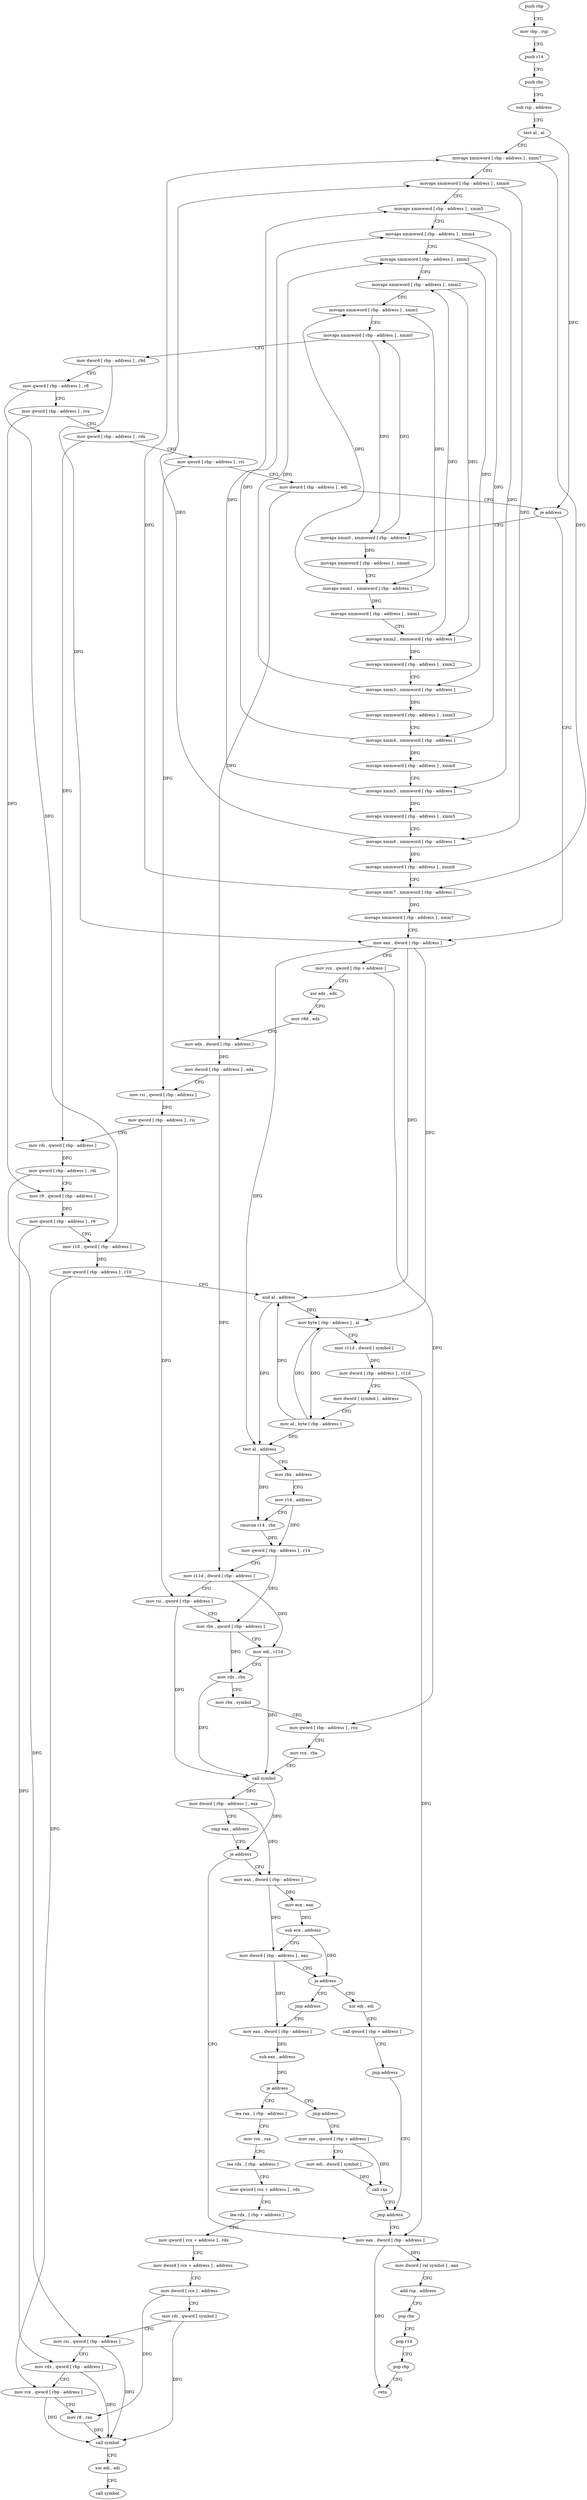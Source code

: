 digraph "func" {
"4265792" [label = "push rbp" ]
"4265793" [label = "mov rbp , rsp" ]
"4265796" [label = "push r14" ]
"4265798" [label = "push rbx" ]
"4265799" [label = "sub rsp , address" ]
"4265806" [label = "test al , al" ]
"4265808" [label = "movaps xmmword [ rbp - address ] , xmm7" ]
"4265815" [label = "movaps xmmword [ rbp - address ] , xmm6" ]
"4265822" [label = "movaps xmmword [ rbp - address ] , xmm5" ]
"4265829" [label = "movaps xmmword [ rbp - address ] , xmm4" ]
"4265836" [label = "movaps xmmword [ rbp - address ] , xmm3" ]
"4265843" [label = "movaps xmmword [ rbp - address ] , xmm2" ]
"4265850" [label = "movaps xmmword [ rbp - address ] , xmm1" ]
"4265857" [label = "movaps xmmword [ rbp - address ] , xmm0" ]
"4265864" [label = "mov dword [ rbp - address ] , r9d" ]
"4265871" [label = "mov qword [ rbp - address ] , r8" ]
"4265878" [label = "mov qword [ rbp - address ] , rcx" ]
"4265885" [label = "mov qword [ rbp - address ] , rdx" ]
"4265892" [label = "mov qword [ rbp - address ] , rsi" ]
"4265899" [label = "mov dword [ rbp - address ] , edi" ]
"4265905" [label = "je address" ]
"4266020" [label = "mov eax , dword [ rbp - address ]" ]
"4265911" [label = "movaps xmm0 , xmmword [ rbp - address ]" ]
"4266026" [label = "mov rcx , qword [ rbp + address ]" ]
"4266030" [label = "xor edx , edx" ]
"4266032" [label = "mov r8d , edx" ]
"4266035" [label = "mov edx , dword [ rbp - address ]" ]
"4266041" [label = "mov dword [ rbp - address ] , edx" ]
"4266044" [label = "mov rsi , qword [ rbp - address ]" ]
"4266051" [label = "mov qword [ rbp - address ] , rsi" ]
"4266055" [label = "mov rdi , qword [ rbp - address ]" ]
"4266062" [label = "mov qword [ rbp - address ] , rdi" ]
"4266066" [label = "mov r9 , qword [ rbp - address ]" ]
"4266073" [label = "mov qword [ rbp - address ] , r9" ]
"4266077" [label = "mov r10 , qword [ rbp - address ]" ]
"4266084" [label = "mov qword [ rbp - address ] , r10" ]
"4266088" [label = "and al , address" ]
"4266090" [label = "mov byte [ rbp - address ] , al" ]
"4266093" [label = "mov r11d , dword [ symbol ]" ]
"4266101" [label = "mov dword [ rbp - address ] , r11d" ]
"4266105" [label = "mov dword [ symbol ] , address" ]
"4266116" [label = "mov al , byte [ rbp - address ]" ]
"4266119" [label = "test al , address" ]
"4266121" [label = "mov rbx , address" ]
"4266131" [label = "mov r14 , address" ]
"4266141" [label = "cmovne r14 , rbx" ]
"4266145" [label = "mov qword [ rbp - address ] , r14" ]
"4266149" [label = "mov r11d , dword [ rbp - address ]" ]
"4266153" [label = "mov rsi , qword [ rbp - address ]" ]
"4266157" [label = "mov rbx , qword [ rbp - address ]" ]
"4266161" [label = "mov edi , r11d" ]
"4266164" [label = "mov rdx , rbx" ]
"4266167" [label = "mov rbx , symbol" ]
"4266177" [label = "mov qword [ rbp - address ] , rcx" ]
"4266184" [label = "mov rcx , rbx" ]
"4266187" [label = "call symbol" ]
"4266192" [label = "mov dword [ rbp - address ] , eax" ]
"4266195" [label = "cmp eax , address" ]
"4266198" [label = "je address" ]
"4266351" [label = "mov eax , dword [ rbp - address ]" ]
"4266204" [label = "mov eax , dword [ rbp - address ]" ]
"4265918" [label = "movaps xmmword [ rbp - address ] , xmm0" ]
"4265925" [label = "movaps xmm1 , xmmword [ rbp - address ]" ]
"4265932" [label = "movaps xmmword [ rbp - address ] , xmm1" ]
"4265939" [label = "movaps xmm2 , xmmword [ rbp - address ]" ]
"4265946" [label = "movaps xmmword [ rbp - address ] , xmm2" ]
"4265953" [label = "movaps xmm3 , xmmword [ rbp - address ]" ]
"4265960" [label = "movaps xmmword [ rbp - address ] , xmm3" ]
"4265967" [label = "movaps xmm4 , xmmword [ rbp - address ]" ]
"4265974" [label = "movaps xmmword [ rbp - address ] , xmm4" ]
"4265981" [label = "movaps xmm5 , xmmword [ rbp - address ]" ]
"4265988" [label = "movaps xmmword [ rbp - address ] , xmm5" ]
"4265995" [label = "movaps xmm6 , xmmword [ rbp - address ]" ]
"4266002" [label = "movaps xmmword [ rbp - address ] , xmm6" ]
"4266009" [label = "movaps xmm7 , xmmword [ rbp - address ]" ]
"4266016" [label = "movaps xmmword [ rbp - address ] , xmm7" ]
"4266354" [label = "mov dword [ rel symbol ] , eax" ]
"4266360" [label = "add rsp , address" ]
"4266367" [label = "pop rbx" ]
"4266368" [label = "pop r14" ]
"4266370" [label = "pop rbp" ]
"4266371" [label = "retn" ]
"4266207" [label = "mov ecx , eax" ]
"4266209" [label = "sub ecx , address" ]
"4266212" [label = "mov dword [ rbp - address ] , eax" ]
"4266218" [label = "je address" ]
"4266249" [label = "xor edi , edi" ]
"4266224" [label = "jmp address" ]
"4266251" [label = "call qword [ rbp + address ]" ]
"4266254" [label = "jmp address" ]
"4266346" [label = "jmp address" ]
"4266229" [label = "mov eax , dword [ rbp - address ]" ]
"4266235" [label = "sub eax , address" ]
"4266238" [label = "je address" ]
"4266259" [label = "lea rax , [ rbp - address ]" ]
"4266244" [label = "jmp address" ]
"4266263" [label = "mov rcx , rax" ]
"4266266" [label = "lea rdx , [ rbp - address ]" ]
"4266273" [label = "mov qword [ rcx + address ] , rdx" ]
"4266277" [label = "lea rdx , [ rbp + address ]" ]
"4266281" [label = "mov qword [ rcx + address ] , rdx" ]
"4266285" [label = "mov dword [ rcx + address ] , address" ]
"4266292" [label = "mov dword [ rcx ] , address" ]
"4266298" [label = "mov rdi , qword [ symbol ]" ]
"4266306" [label = "mov rsi , qword [ rbp - address ]" ]
"4266310" [label = "mov rdx , qword [ rbp - address ]" ]
"4266314" [label = "mov rcx , qword [ rbp - address ]" ]
"4266318" [label = "mov r8 , rax" ]
"4266321" [label = "call symbol" ]
"4266326" [label = "xor edi , edi" ]
"4266328" [label = "call symbol" ]
"4266333" [label = "mov rax , qword [ rbp + address ]" ]
"4266337" [label = "mov edi , dword [ symbol ]" ]
"4266344" [label = "call rax" ]
"4265792" -> "4265793" [ label = "CFG" ]
"4265793" -> "4265796" [ label = "CFG" ]
"4265796" -> "4265798" [ label = "CFG" ]
"4265798" -> "4265799" [ label = "CFG" ]
"4265799" -> "4265806" [ label = "CFG" ]
"4265806" -> "4265808" [ label = "CFG" ]
"4265806" -> "4265905" [ label = "DFG" ]
"4265808" -> "4265815" [ label = "CFG" ]
"4265808" -> "4266009" [ label = "DFG" ]
"4265815" -> "4265822" [ label = "CFG" ]
"4265815" -> "4265995" [ label = "DFG" ]
"4265822" -> "4265829" [ label = "CFG" ]
"4265822" -> "4265981" [ label = "DFG" ]
"4265829" -> "4265836" [ label = "CFG" ]
"4265829" -> "4265967" [ label = "DFG" ]
"4265836" -> "4265843" [ label = "CFG" ]
"4265836" -> "4265953" [ label = "DFG" ]
"4265843" -> "4265850" [ label = "CFG" ]
"4265843" -> "4265939" [ label = "DFG" ]
"4265850" -> "4265857" [ label = "CFG" ]
"4265850" -> "4265925" [ label = "DFG" ]
"4265857" -> "4265864" [ label = "CFG" ]
"4265857" -> "4265911" [ label = "DFG" ]
"4265864" -> "4265871" [ label = "CFG" ]
"4265864" -> "4266020" [ label = "DFG" ]
"4265871" -> "4265878" [ label = "CFG" ]
"4265871" -> "4266077" [ label = "DFG" ]
"4265878" -> "4265885" [ label = "CFG" ]
"4265878" -> "4266066" [ label = "DFG" ]
"4265885" -> "4265892" [ label = "CFG" ]
"4265885" -> "4266055" [ label = "DFG" ]
"4265892" -> "4265899" [ label = "CFG" ]
"4265892" -> "4266044" [ label = "DFG" ]
"4265899" -> "4265905" [ label = "CFG" ]
"4265899" -> "4266035" [ label = "DFG" ]
"4265905" -> "4266020" [ label = "CFG" ]
"4265905" -> "4265911" [ label = "CFG" ]
"4266020" -> "4266026" [ label = "CFG" ]
"4266020" -> "4266088" [ label = "DFG" ]
"4266020" -> "4266090" [ label = "DFG" ]
"4266020" -> "4266119" [ label = "DFG" ]
"4265911" -> "4265918" [ label = "DFG" ]
"4265911" -> "4265857" [ label = "DFG" ]
"4266026" -> "4266030" [ label = "CFG" ]
"4266026" -> "4266177" [ label = "DFG" ]
"4266030" -> "4266032" [ label = "CFG" ]
"4266032" -> "4266035" [ label = "CFG" ]
"4266035" -> "4266041" [ label = "DFG" ]
"4266041" -> "4266044" [ label = "CFG" ]
"4266041" -> "4266149" [ label = "DFG" ]
"4266044" -> "4266051" [ label = "DFG" ]
"4266051" -> "4266055" [ label = "CFG" ]
"4266051" -> "4266153" [ label = "DFG" ]
"4266055" -> "4266062" [ label = "DFG" ]
"4266062" -> "4266066" [ label = "CFG" ]
"4266062" -> "4266306" [ label = "DFG" ]
"4266066" -> "4266073" [ label = "DFG" ]
"4266073" -> "4266077" [ label = "CFG" ]
"4266073" -> "4266310" [ label = "DFG" ]
"4266077" -> "4266084" [ label = "DFG" ]
"4266084" -> "4266088" [ label = "CFG" ]
"4266084" -> "4266314" [ label = "DFG" ]
"4266088" -> "4266090" [ label = "DFG" ]
"4266088" -> "4266119" [ label = "DFG" ]
"4266090" -> "4266093" [ label = "CFG" ]
"4266090" -> "4266116" [ label = "DFG" ]
"4266093" -> "4266101" [ label = "DFG" ]
"4266101" -> "4266105" [ label = "CFG" ]
"4266101" -> "4266351" [ label = "DFG" ]
"4266105" -> "4266116" [ label = "CFG" ]
"4266116" -> "4266119" [ label = "DFG" ]
"4266116" -> "4266088" [ label = "DFG" ]
"4266116" -> "4266090" [ label = "DFG" ]
"4266119" -> "4266121" [ label = "CFG" ]
"4266119" -> "4266141" [ label = "DFG" ]
"4266121" -> "4266131" [ label = "CFG" ]
"4266131" -> "4266141" [ label = "CFG" ]
"4266131" -> "4266145" [ label = "DFG" ]
"4266141" -> "4266145" [ label = "DFG" ]
"4266145" -> "4266149" [ label = "CFG" ]
"4266145" -> "4266157" [ label = "DFG" ]
"4266149" -> "4266153" [ label = "CFG" ]
"4266149" -> "4266161" [ label = "DFG" ]
"4266153" -> "4266157" [ label = "CFG" ]
"4266153" -> "4266187" [ label = "DFG" ]
"4266157" -> "4266161" [ label = "CFG" ]
"4266157" -> "4266164" [ label = "DFG" ]
"4266161" -> "4266164" [ label = "CFG" ]
"4266161" -> "4266187" [ label = "DFG" ]
"4266164" -> "4266167" [ label = "CFG" ]
"4266164" -> "4266187" [ label = "DFG" ]
"4266167" -> "4266177" [ label = "CFG" ]
"4266177" -> "4266184" [ label = "CFG" ]
"4266184" -> "4266187" [ label = "CFG" ]
"4266187" -> "4266192" [ label = "DFG" ]
"4266187" -> "4266198" [ label = "DFG" ]
"4266192" -> "4266195" [ label = "CFG" ]
"4266192" -> "4266204" [ label = "DFG" ]
"4266195" -> "4266198" [ label = "CFG" ]
"4266198" -> "4266351" [ label = "CFG" ]
"4266198" -> "4266204" [ label = "CFG" ]
"4266351" -> "4266354" [ label = "DFG" ]
"4266351" -> "4266371" [ label = "DFG" ]
"4266204" -> "4266207" [ label = "DFG" ]
"4266204" -> "4266212" [ label = "DFG" ]
"4265918" -> "4265925" [ label = "CFG" ]
"4265925" -> "4265932" [ label = "DFG" ]
"4265925" -> "4265850" [ label = "DFG" ]
"4265932" -> "4265939" [ label = "CFG" ]
"4265939" -> "4265946" [ label = "DFG" ]
"4265939" -> "4265843" [ label = "DFG" ]
"4265946" -> "4265953" [ label = "CFG" ]
"4265953" -> "4265960" [ label = "DFG" ]
"4265953" -> "4265836" [ label = "DFG" ]
"4265960" -> "4265967" [ label = "CFG" ]
"4265967" -> "4265974" [ label = "DFG" ]
"4265967" -> "4265829" [ label = "DFG" ]
"4265974" -> "4265981" [ label = "CFG" ]
"4265981" -> "4265988" [ label = "DFG" ]
"4265981" -> "4265822" [ label = "DFG" ]
"4265988" -> "4265995" [ label = "CFG" ]
"4265995" -> "4266002" [ label = "DFG" ]
"4265995" -> "4265815" [ label = "DFG" ]
"4266002" -> "4266009" [ label = "CFG" ]
"4266009" -> "4266016" [ label = "DFG" ]
"4266009" -> "4265808" [ label = "DFG" ]
"4266016" -> "4266020" [ label = "CFG" ]
"4266354" -> "4266360" [ label = "CFG" ]
"4266360" -> "4266367" [ label = "CFG" ]
"4266367" -> "4266368" [ label = "CFG" ]
"4266368" -> "4266370" [ label = "CFG" ]
"4266370" -> "4266371" [ label = "CFG" ]
"4266207" -> "4266209" [ label = "DFG" ]
"4266209" -> "4266212" [ label = "CFG" ]
"4266209" -> "4266218" [ label = "DFG" ]
"4266212" -> "4266218" [ label = "CFG" ]
"4266212" -> "4266229" [ label = "DFG" ]
"4266218" -> "4266249" [ label = "CFG" ]
"4266218" -> "4266224" [ label = "CFG" ]
"4266249" -> "4266251" [ label = "CFG" ]
"4266224" -> "4266229" [ label = "CFG" ]
"4266251" -> "4266254" [ label = "CFG" ]
"4266254" -> "4266346" [ label = "CFG" ]
"4266346" -> "4266351" [ label = "CFG" ]
"4266229" -> "4266235" [ label = "DFG" ]
"4266235" -> "4266238" [ label = "DFG" ]
"4266238" -> "4266259" [ label = "CFG" ]
"4266238" -> "4266244" [ label = "CFG" ]
"4266259" -> "4266263" [ label = "CFG" ]
"4266244" -> "4266333" [ label = "CFG" ]
"4266263" -> "4266266" [ label = "CFG" ]
"4266266" -> "4266273" [ label = "CFG" ]
"4266273" -> "4266277" [ label = "CFG" ]
"4266277" -> "4266281" [ label = "CFG" ]
"4266281" -> "4266285" [ label = "CFG" ]
"4266285" -> "4266292" [ label = "CFG" ]
"4266292" -> "4266298" [ label = "CFG" ]
"4266292" -> "4266318" [ label = "DFG" ]
"4266298" -> "4266306" [ label = "CFG" ]
"4266298" -> "4266321" [ label = "DFG" ]
"4266306" -> "4266310" [ label = "CFG" ]
"4266306" -> "4266321" [ label = "DFG" ]
"4266310" -> "4266314" [ label = "CFG" ]
"4266310" -> "4266321" [ label = "DFG" ]
"4266314" -> "4266318" [ label = "CFG" ]
"4266314" -> "4266321" [ label = "DFG" ]
"4266318" -> "4266321" [ label = "DFG" ]
"4266321" -> "4266326" [ label = "CFG" ]
"4266326" -> "4266328" [ label = "CFG" ]
"4266333" -> "4266337" [ label = "CFG" ]
"4266333" -> "4266344" [ label = "DFG" ]
"4266337" -> "4266344" [ label = "DFG" ]
"4266344" -> "4266346" [ label = "CFG" ]
}
